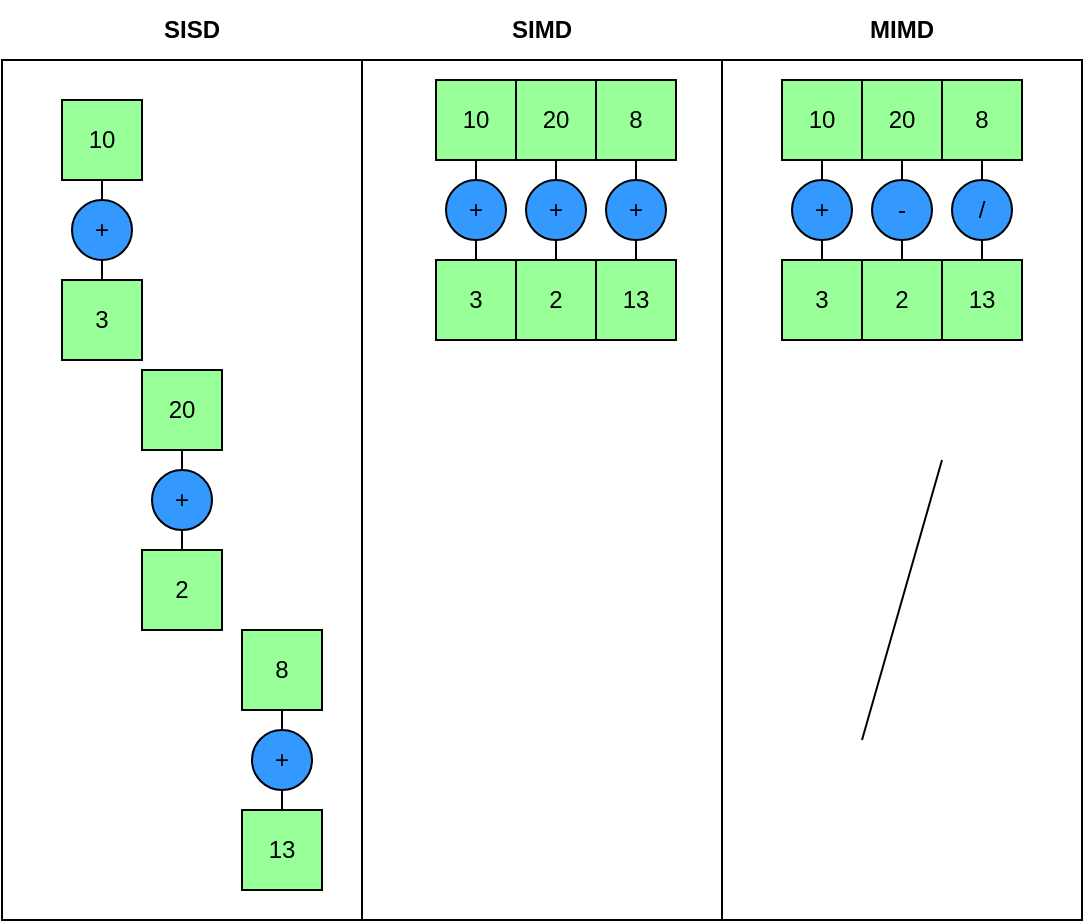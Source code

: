<mxfile version="26.2.12">
  <diagram name="Page-1" id="JR2kuJdq1zbRZiOPOg9G">
    <mxGraphModel dx="2255" dy="824" grid="1" gridSize="10" guides="1" tooltips="1" connect="1" arrows="1" fold="1" page="1" pageScale="1" pageWidth="827" pageHeight="1169" math="0" shadow="0">
      <root>
        <mxCell id="0" />
        <mxCell id="1" parent="0" />
        <mxCell id="QeUq1AexTFqov1dsiFRE-86" value="" style="rounded=0;whiteSpace=wrap;html=1;" vertex="1" parent="1">
          <mxGeometry x="-410" y="70" width="180" height="430" as="geometry" />
        </mxCell>
        <mxCell id="3Fzgw3bwLbgeH6Izsh_8-107" value="" style="rounded=0;whiteSpace=wrap;html=1;" parent="1" vertex="1">
          <mxGeometry x="-590" y="70" width="180" height="430" as="geometry" />
        </mxCell>
        <mxCell id="3Fzgw3bwLbgeH6Izsh_8-58" value="10" style="whiteSpace=wrap;html=1;aspect=fixed;fillColor=#99FF99;" parent="1" vertex="1">
          <mxGeometry x="-553" y="80" width="40" height="40" as="geometry" />
        </mxCell>
        <mxCell id="3Fzgw3bwLbgeH6Izsh_8-59" value="20" style="whiteSpace=wrap;html=1;aspect=fixed;fillColor=#99FF99;" parent="1" vertex="1">
          <mxGeometry x="-513" y="80" width="40" height="40" as="geometry" />
        </mxCell>
        <mxCell id="3Fzgw3bwLbgeH6Izsh_8-60" value="8" style="whiteSpace=wrap;html=1;aspect=fixed;fillColor=#99FF99;" parent="1" vertex="1">
          <mxGeometry x="-473" y="80" width="40" height="40" as="geometry" />
        </mxCell>
        <mxCell id="3Fzgw3bwLbgeH6Izsh_8-76" value="+" style="ellipse;whiteSpace=wrap;html=1;aspect=fixed;fillColor=#3399FF;" parent="1" vertex="1">
          <mxGeometry x="-548" y="130" width="30" height="30" as="geometry" />
        </mxCell>
        <mxCell id="3Fzgw3bwLbgeH6Izsh_8-78" value="+" style="ellipse;whiteSpace=wrap;html=1;aspect=fixed;fillColor=#3399FF;" parent="1" vertex="1">
          <mxGeometry x="-468" y="130" width="30" height="30" as="geometry" />
        </mxCell>
        <mxCell id="3Fzgw3bwLbgeH6Izsh_8-80" value="3" style="whiteSpace=wrap;html=1;aspect=fixed;fillColor=#99FF99;" parent="1" vertex="1">
          <mxGeometry x="-553" y="170" width="40" height="40" as="geometry" />
        </mxCell>
        <mxCell id="3Fzgw3bwLbgeH6Izsh_8-81" value="2" style="whiteSpace=wrap;html=1;aspect=fixed;fillColor=#99FF99;" parent="1" vertex="1">
          <mxGeometry x="-513" y="170" width="40" height="40" as="geometry" />
        </mxCell>
        <mxCell id="3Fzgw3bwLbgeH6Izsh_8-82" value="13" style="whiteSpace=wrap;html=1;aspect=fixed;fillColor=#99FF99;" parent="1" vertex="1">
          <mxGeometry x="-473" y="170" width="40" height="40" as="geometry" />
        </mxCell>
        <mxCell id="3Fzgw3bwLbgeH6Izsh_8-98" value="" style="endArrow=none;html=1;rounded=0;exitX=0.5;exitY=1;exitDx=0;exitDy=0;entryX=0.5;entryY=0;entryDx=0;entryDy=0;" parent="1" source="3Fzgw3bwLbgeH6Izsh_8-58" target="3Fzgw3bwLbgeH6Izsh_8-76" edge="1">
          <mxGeometry width="50" height="50" relative="1" as="geometry">
            <mxPoint x="-453" y="330" as="sourcePoint" />
            <mxPoint x="-403" y="280" as="targetPoint" />
          </mxGeometry>
        </mxCell>
        <mxCell id="3Fzgw3bwLbgeH6Izsh_8-99" value="" style="endArrow=none;html=1;rounded=0;exitX=0.5;exitY=1;exitDx=0;exitDy=0;entryX=0.5;entryY=0;entryDx=0;entryDy=0;" parent="1" source="3Fzgw3bwLbgeH6Izsh_8-76" target="3Fzgw3bwLbgeH6Izsh_8-80" edge="1">
          <mxGeometry width="50" height="50" relative="1" as="geometry">
            <mxPoint x="-453" y="330" as="sourcePoint" />
            <mxPoint x="-403" y="280" as="targetPoint" />
          </mxGeometry>
        </mxCell>
        <mxCell id="3Fzgw3bwLbgeH6Izsh_8-100" value="" style="endArrow=none;html=1;rounded=0;exitX=0.5;exitY=1;exitDx=0;exitDy=0;" parent="1" source="3Fzgw3bwLbgeH6Izsh_8-77" edge="1">
          <mxGeometry width="50" height="50" relative="1" as="geometry">
            <mxPoint x="-493" y="130" as="sourcePoint" />
            <mxPoint x="-493" y="160" as="targetPoint" />
          </mxGeometry>
        </mxCell>
        <mxCell id="3Fzgw3bwLbgeH6Izsh_8-102" value="" style="endArrow=none;html=1;rounded=0;exitX=0.5;exitY=1;exitDx=0;exitDy=0;entryX=0.5;entryY=0;entryDx=0;entryDy=0;" parent="1" source="3Fzgw3bwLbgeH6Izsh_8-77" target="3Fzgw3bwLbgeH6Izsh_8-81" edge="1">
          <mxGeometry width="50" height="50" relative="1" as="geometry">
            <mxPoint x="-453" y="330" as="sourcePoint" />
            <mxPoint x="-403" y="280" as="targetPoint" />
          </mxGeometry>
        </mxCell>
        <mxCell id="3Fzgw3bwLbgeH6Izsh_8-103" value="" style="endArrow=none;html=1;rounded=0;exitX=0.5;exitY=1;exitDx=0;exitDy=0;entryX=0.5;entryY=0;entryDx=0;entryDy=0;" parent="1" source="3Fzgw3bwLbgeH6Izsh_8-60" target="3Fzgw3bwLbgeH6Izsh_8-78" edge="1">
          <mxGeometry width="50" height="50" relative="1" as="geometry">
            <mxPoint x="-453" y="330" as="sourcePoint" />
            <mxPoint x="-403" y="280" as="targetPoint" />
          </mxGeometry>
        </mxCell>
        <mxCell id="3Fzgw3bwLbgeH6Izsh_8-104" value="" style="endArrow=none;html=1;rounded=0;exitX=0.5;exitY=1;exitDx=0;exitDy=0;entryX=0.5;entryY=0;entryDx=0;entryDy=0;" parent="1" source="3Fzgw3bwLbgeH6Izsh_8-78" target="3Fzgw3bwLbgeH6Izsh_8-82" edge="1">
          <mxGeometry width="50" height="50" relative="1" as="geometry">
            <mxPoint x="-453" y="330" as="sourcePoint" />
            <mxPoint x="-403" y="280" as="targetPoint" />
          </mxGeometry>
        </mxCell>
        <mxCell id="3Fzgw3bwLbgeH6Izsh_8-106" value="" style="endArrow=none;html=1;rounded=0;entryX=0.5;entryY=1;entryDx=0;entryDy=0;exitX=0.5;exitY=0;exitDx=0;exitDy=0;" parent="1" source="3Fzgw3bwLbgeH6Izsh_8-83" edge="1">
          <mxGeometry width="50" height="50" relative="1" as="geometry">
            <mxPoint x="-340" y="410" as="sourcePoint" />
            <mxPoint x="-300" y="270" as="targetPoint" />
          </mxGeometry>
        </mxCell>
        <mxCell id="QeUq1AexTFqov1dsiFRE-29" value="" style="endArrow=none;html=1;rounded=0;exitX=0.5;exitY=1;exitDx=0;exitDy=0;" edge="1" parent="1" source="3Fzgw3bwLbgeH6Izsh_8-59" target="3Fzgw3bwLbgeH6Izsh_8-77">
          <mxGeometry width="50" height="50" relative="1" as="geometry">
            <mxPoint x="-603" y="40" as="sourcePoint" />
            <mxPoint x="-603" y="80" as="targetPoint" />
          </mxGeometry>
        </mxCell>
        <mxCell id="3Fzgw3bwLbgeH6Izsh_8-77" value="+" style="ellipse;whiteSpace=wrap;html=1;aspect=fixed;fillColor=#3399FF;" parent="1" vertex="1">
          <mxGeometry x="-508" y="130" width="30" height="30" as="geometry" />
        </mxCell>
        <mxCell id="QeUq1AexTFqov1dsiFRE-30" value="" style="rounded=0;whiteSpace=wrap;html=1;" vertex="1" parent="1">
          <mxGeometry x="-770" y="70" width="180" height="430" as="geometry" />
        </mxCell>
        <mxCell id="QeUq1AexTFqov1dsiFRE-31" value="10" style="whiteSpace=wrap;html=1;aspect=fixed;fillColor=#99FF99;" vertex="1" parent="1">
          <mxGeometry x="-740" y="90" width="40" height="40" as="geometry" />
        </mxCell>
        <mxCell id="QeUq1AexTFqov1dsiFRE-32" value="20" style="whiteSpace=wrap;html=1;aspect=fixed;fillColor=#99FF99;" vertex="1" parent="1">
          <mxGeometry x="-700" y="225" width="40" height="40" as="geometry" />
        </mxCell>
        <mxCell id="QeUq1AexTFqov1dsiFRE-33" value="8" style="whiteSpace=wrap;html=1;aspect=fixed;fillColor=#99FF99;" vertex="1" parent="1">
          <mxGeometry x="-650" y="355" width="40" height="40" as="geometry" />
        </mxCell>
        <mxCell id="QeUq1AexTFqov1dsiFRE-34" value="+" style="ellipse;whiteSpace=wrap;html=1;aspect=fixed;fillColor=#3399FF;" vertex="1" parent="1">
          <mxGeometry x="-735" y="140" width="30" height="30" as="geometry" />
        </mxCell>
        <mxCell id="QeUq1AexTFqov1dsiFRE-35" value="+" style="ellipse;whiteSpace=wrap;html=1;aspect=fixed;fillColor=#3399FF;" vertex="1" parent="1">
          <mxGeometry x="-645" y="405" width="30" height="30" as="geometry" />
        </mxCell>
        <mxCell id="QeUq1AexTFqov1dsiFRE-36" value="3" style="whiteSpace=wrap;html=1;aspect=fixed;fillColor=#99FF99;" vertex="1" parent="1">
          <mxGeometry x="-740" y="180" width="40" height="40" as="geometry" />
        </mxCell>
        <mxCell id="QeUq1AexTFqov1dsiFRE-37" value="2" style="whiteSpace=wrap;html=1;aspect=fixed;fillColor=#99FF99;" vertex="1" parent="1">
          <mxGeometry x="-700" y="315" width="40" height="40" as="geometry" />
        </mxCell>
        <mxCell id="QeUq1AexTFqov1dsiFRE-38" value="13" style="whiteSpace=wrap;html=1;aspect=fixed;fillColor=#99FF99;" vertex="1" parent="1">
          <mxGeometry x="-650" y="445" width="40" height="40" as="geometry" />
        </mxCell>
        <mxCell id="QeUq1AexTFqov1dsiFRE-39" value="" style="endArrow=none;html=1;rounded=0;exitX=0.5;exitY=1;exitDx=0;exitDy=0;entryX=0.5;entryY=0;entryDx=0;entryDy=0;" edge="1" parent="1" source="QeUq1AexTFqov1dsiFRE-31" target="QeUq1AexTFqov1dsiFRE-34">
          <mxGeometry width="50" height="50" relative="1" as="geometry">
            <mxPoint x="-640" y="340" as="sourcePoint" />
            <mxPoint x="-590" y="290" as="targetPoint" />
          </mxGeometry>
        </mxCell>
        <mxCell id="QeUq1AexTFqov1dsiFRE-40" value="" style="endArrow=none;html=1;rounded=0;exitX=0.5;exitY=1;exitDx=0;exitDy=0;entryX=0.5;entryY=0;entryDx=0;entryDy=0;" edge="1" parent="1" source="QeUq1AexTFqov1dsiFRE-34" target="QeUq1AexTFqov1dsiFRE-36">
          <mxGeometry width="50" height="50" relative="1" as="geometry">
            <mxPoint x="-640" y="340" as="sourcePoint" />
            <mxPoint x="-590" y="290" as="targetPoint" />
          </mxGeometry>
        </mxCell>
        <mxCell id="QeUq1AexTFqov1dsiFRE-42" value="" style="endArrow=none;html=1;rounded=0;exitX=0.5;exitY=1;exitDx=0;exitDy=0;entryX=0.5;entryY=0;entryDx=0;entryDy=0;" edge="1" parent="1" source="QeUq1AexTFqov1dsiFRE-46" target="QeUq1AexTFqov1dsiFRE-37">
          <mxGeometry width="50" height="50" relative="1" as="geometry">
            <mxPoint x="-610" y="400" as="sourcePoint" />
            <mxPoint x="-560" y="350" as="targetPoint" />
          </mxGeometry>
        </mxCell>
        <mxCell id="QeUq1AexTFqov1dsiFRE-43" value="" style="endArrow=none;html=1;rounded=0;exitX=0.5;exitY=1;exitDx=0;exitDy=0;entryX=0.5;entryY=0;entryDx=0;entryDy=0;" edge="1" parent="1" source="QeUq1AexTFqov1dsiFRE-33" target="QeUq1AexTFqov1dsiFRE-35">
          <mxGeometry width="50" height="50" relative="1" as="geometry">
            <mxPoint x="-610" y="400" as="sourcePoint" />
            <mxPoint x="-560" y="350" as="targetPoint" />
          </mxGeometry>
        </mxCell>
        <mxCell id="QeUq1AexTFqov1dsiFRE-44" value="" style="endArrow=none;html=1;rounded=0;exitX=0.5;exitY=1;exitDx=0;exitDy=0;entryX=0.5;entryY=0;entryDx=0;entryDy=0;" edge="1" parent="1" source="QeUq1AexTFqov1dsiFRE-35" target="QeUq1AexTFqov1dsiFRE-38">
          <mxGeometry width="50" height="50" relative="1" as="geometry">
            <mxPoint x="-610" y="400" as="sourcePoint" />
            <mxPoint x="-560" y="350" as="targetPoint" />
          </mxGeometry>
        </mxCell>
        <mxCell id="QeUq1AexTFqov1dsiFRE-45" value="" style="endArrow=none;html=1;rounded=0;exitX=0.5;exitY=1;exitDx=0;exitDy=0;" edge="1" parent="1" source="QeUq1AexTFqov1dsiFRE-32" target="QeUq1AexTFqov1dsiFRE-46">
          <mxGeometry width="50" height="50" relative="1" as="geometry">
            <mxPoint x="-760" y="110" as="sourcePoint" />
            <mxPoint x="-760" y="150" as="targetPoint" />
          </mxGeometry>
        </mxCell>
        <mxCell id="QeUq1AexTFqov1dsiFRE-46" value="+" style="ellipse;whiteSpace=wrap;html=1;aspect=fixed;fillColor=#3399FF;" vertex="1" parent="1">
          <mxGeometry x="-695" y="275" width="30" height="30" as="geometry" />
        </mxCell>
        <mxCell id="QeUq1AexTFqov1dsiFRE-49" value="&lt;b&gt;SISD&lt;/b&gt;" style="text;html=1;align=center;verticalAlign=middle;whiteSpace=wrap;rounded=0;" vertex="1" parent="1">
          <mxGeometry x="-705" y="40" width="60" height="30" as="geometry" />
        </mxCell>
        <mxCell id="QeUq1AexTFqov1dsiFRE-50" value="&lt;b&gt;SIMD&lt;/b&gt;" style="text;html=1;align=center;verticalAlign=middle;whiteSpace=wrap;rounded=0;" vertex="1" parent="1">
          <mxGeometry x="-530" y="40" width="60" height="30" as="geometry" />
        </mxCell>
        <mxCell id="QeUq1AexTFqov1dsiFRE-69" value="10" style="whiteSpace=wrap;html=1;aspect=fixed;fillColor=#99FF99;" vertex="1" parent="1">
          <mxGeometry x="-380" y="80" width="40" height="40" as="geometry" />
        </mxCell>
        <mxCell id="QeUq1AexTFqov1dsiFRE-70" value="20" style="whiteSpace=wrap;html=1;aspect=fixed;fillColor=#99FF99;" vertex="1" parent="1">
          <mxGeometry x="-340" y="80" width="40" height="40" as="geometry" />
        </mxCell>
        <mxCell id="QeUq1AexTFqov1dsiFRE-71" value="8" style="whiteSpace=wrap;html=1;aspect=fixed;fillColor=#99FF99;" vertex="1" parent="1">
          <mxGeometry x="-300" y="80" width="40" height="40" as="geometry" />
        </mxCell>
        <mxCell id="QeUq1AexTFqov1dsiFRE-72" value="+" style="ellipse;whiteSpace=wrap;html=1;aspect=fixed;fillColor=#3399FF;" vertex="1" parent="1">
          <mxGeometry x="-375" y="130" width="30" height="30" as="geometry" />
        </mxCell>
        <mxCell id="QeUq1AexTFqov1dsiFRE-73" value="/" style="ellipse;whiteSpace=wrap;html=1;aspect=fixed;fillColor=#3399FF;" vertex="1" parent="1">
          <mxGeometry x="-295" y="130" width="30" height="30" as="geometry" />
        </mxCell>
        <mxCell id="QeUq1AexTFqov1dsiFRE-74" value="3" style="whiteSpace=wrap;html=1;aspect=fixed;fillColor=#99FF99;" vertex="1" parent="1">
          <mxGeometry x="-380" y="170" width="40" height="40" as="geometry" />
        </mxCell>
        <mxCell id="QeUq1AexTFqov1dsiFRE-75" value="2" style="whiteSpace=wrap;html=1;aspect=fixed;fillColor=#99FF99;" vertex="1" parent="1">
          <mxGeometry x="-340" y="170" width="40" height="40" as="geometry" />
        </mxCell>
        <mxCell id="QeUq1AexTFqov1dsiFRE-76" value="13" style="whiteSpace=wrap;html=1;aspect=fixed;fillColor=#99FF99;" vertex="1" parent="1">
          <mxGeometry x="-300" y="170" width="40" height="40" as="geometry" />
        </mxCell>
        <mxCell id="QeUq1AexTFqov1dsiFRE-77" value="" style="endArrow=none;html=1;rounded=0;exitX=0.5;exitY=1;exitDx=0;exitDy=0;entryX=0.5;entryY=0;entryDx=0;entryDy=0;" edge="1" parent="1" source="QeUq1AexTFqov1dsiFRE-69" target="QeUq1AexTFqov1dsiFRE-72">
          <mxGeometry width="50" height="50" relative="1" as="geometry">
            <mxPoint x="-280" y="330" as="sourcePoint" />
            <mxPoint x="-230" y="280" as="targetPoint" />
          </mxGeometry>
        </mxCell>
        <mxCell id="QeUq1AexTFqov1dsiFRE-78" value="" style="endArrow=none;html=1;rounded=0;exitX=0.5;exitY=1;exitDx=0;exitDy=0;entryX=0.5;entryY=0;entryDx=0;entryDy=0;" edge="1" parent="1" source="QeUq1AexTFqov1dsiFRE-72" target="QeUq1AexTFqov1dsiFRE-74">
          <mxGeometry width="50" height="50" relative="1" as="geometry">
            <mxPoint x="-280" y="330" as="sourcePoint" />
            <mxPoint x="-230" y="280" as="targetPoint" />
          </mxGeometry>
        </mxCell>
        <mxCell id="QeUq1AexTFqov1dsiFRE-79" value="" style="endArrow=none;html=1;rounded=0;exitX=0.5;exitY=1;exitDx=0;exitDy=0;" edge="1" parent="1" source="QeUq1AexTFqov1dsiFRE-84">
          <mxGeometry width="50" height="50" relative="1" as="geometry">
            <mxPoint x="-320" y="130" as="sourcePoint" />
            <mxPoint x="-320" y="160" as="targetPoint" />
          </mxGeometry>
        </mxCell>
        <mxCell id="QeUq1AexTFqov1dsiFRE-80" value="" style="endArrow=none;html=1;rounded=0;exitX=0.5;exitY=1;exitDx=0;exitDy=0;entryX=0.5;entryY=0;entryDx=0;entryDy=0;" edge="1" parent="1" source="QeUq1AexTFqov1dsiFRE-84" target="QeUq1AexTFqov1dsiFRE-75">
          <mxGeometry width="50" height="50" relative="1" as="geometry">
            <mxPoint x="-280" y="330" as="sourcePoint" />
            <mxPoint x="-230" y="280" as="targetPoint" />
          </mxGeometry>
        </mxCell>
        <mxCell id="QeUq1AexTFqov1dsiFRE-81" value="" style="endArrow=none;html=1;rounded=0;exitX=0.5;exitY=1;exitDx=0;exitDy=0;entryX=0.5;entryY=0;entryDx=0;entryDy=0;" edge="1" parent="1" source="QeUq1AexTFqov1dsiFRE-71" target="QeUq1AexTFqov1dsiFRE-73">
          <mxGeometry width="50" height="50" relative="1" as="geometry">
            <mxPoint x="-280" y="330" as="sourcePoint" />
            <mxPoint x="-230" y="280" as="targetPoint" />
          </mxGeometry>
        </mxCell>
        <mxCell id="QeUq1AexTFqov1dsiFRE-82" value="" style="endArrow=none;html=1;rounded=0;exitX=0.5;exitY=1;exitDx=0;exitDy=0;entryX=0.5;entryY=0;entryDx=0;entryDy=0;" edge="1" parent="1" source="QeUq1AexTFqov1dsiFRE-73" target="QeUq1AexTFqov1dsiFRE-76">
          <mxGeometry width="50" height="50" relative="1" as="geometry">
            <mxPoint x="-280" y="330" as="sourcePoint" />
            <mxPoint x="-230" y="280" as="targetPoint" />
          </mxGeometry>
        </mxCell>
        <mxCell id="QeUq1AexTFqov1dsiFRE-83" value="" style="endArrow=none;html=1;rounded=0;exitX=0.5;exitY=1;exitDx=0;exitDy=0;" edge="1" parent="1" source="QeUq1AexTFqov1dsiFRE-70" target="QeUq1AexTFqov1dsiFRE-84">
          <mxGeometry width="50" height="50" relative="1" as="geometry">
            <mxPoint x="-430" y="40" as="sourcePoint" />
            <mxPoint x="-430" y="80" as="targetPoint" />
          </mxGeometry>
        </mxCell>
        <mxCell id="QeUq1AexTFqov1dsiFRE-84" value="-" style="ellipse;whiteSpace=wrap;html=1;aspect=fixed;fillColor=#3399FF;" vertex="1" parent="1">
          <mxGeometry x="-335" y="130" width="30" height="30" as="geometry" />
        </mxCell>
        <mxCell id="QeUq1AexTFqov1dsiFRE-87" value="&lt;b&gt;MIMD&lt;/b&gt;" style="text;html=1;align=center;verticalAlign=middle;whiteSpace=wrap;rounded=0;" vertex="1" parent="1">
          <mxGeometry x="-350" y="40" width="60" height="30" as="geometry" />
        </mxCell>
      </root>
    </mxGraphModel>
  </diagram>
</mxfile>
